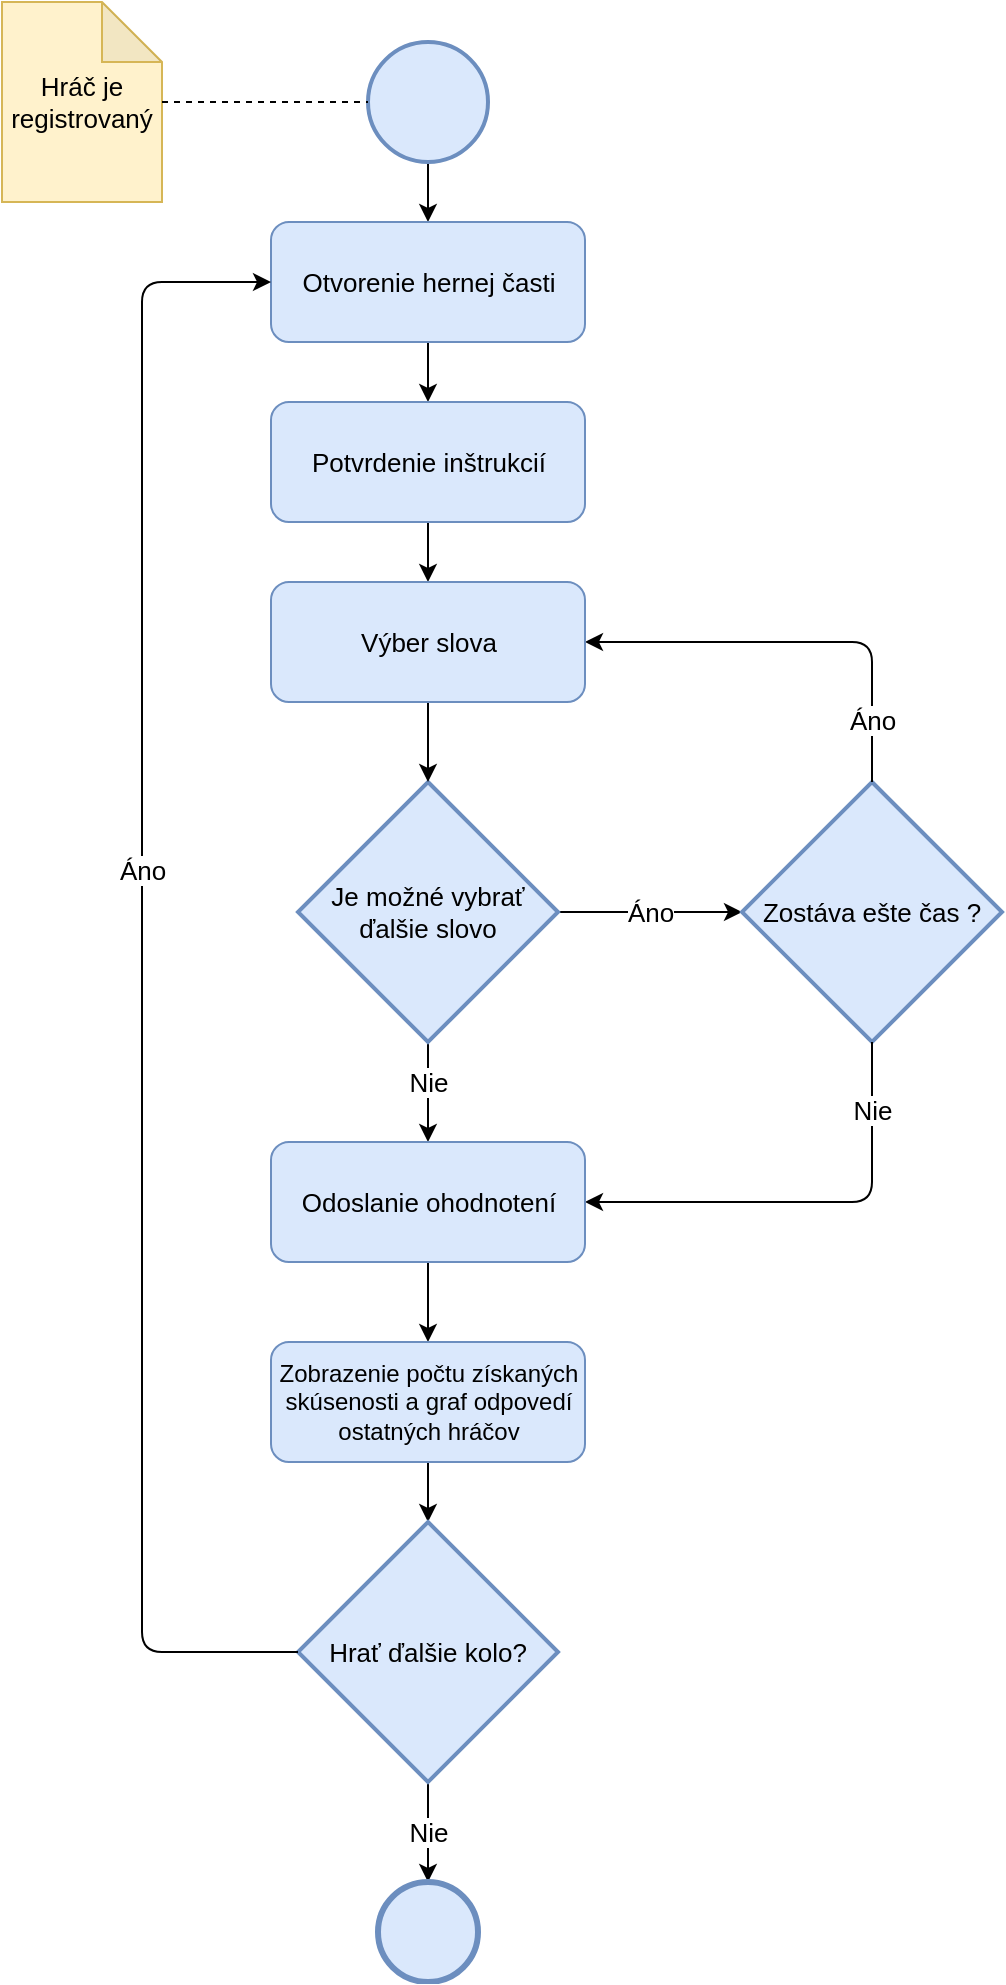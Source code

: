 <mxfile version="10.6.3" type="device"><diagram id="Ky1wgr5XXx6GRGD_ZON7" name="Page-1"><mxGraphModel dx="961" dy="549" grid="1" gridSize="10" guides="1" tooltips="1" connect="1" arrows="1" fold="1" page="1" pageScale="1" pageWidth="827" pageHeight="1169" math="0" shadow="0"><root><mxCell id="0"/><mxCell id="1" parent="0"/><mxCell id="iA7t6ZWP3N830V2kAvjz-2" value="&lt;font style=&quot;font-size: 13px; background-color: rgb(255, 242, 204);&quot;&gt;Hráč je registrovaný&lt;/font&gt;" style="shape=note;whiteSpace=wrap;html=1;backgroundOutline=1;darkOpacity=0.05;fillColor=#FFF2CC;strokeColor=#d6b656;fontSize=13;" vertex="1" parent="1"><mxGeometry x="20" y="30" width="80" height="100" as="geometry"/></mxCell><mxCell id="iA7t6ZWP3N830V2kAvjz-40" value="" style="edgeStyle=orthogonalEdgeStyle;rounded=0;orthogonalLoop=1;jettySize=auto;html=1;fontSize=13;" edge="1" parent="1" source="iA7t6ZWP3N830V2kAvjz-4" target="iA7t6ZWP3N830V2kAvjz-27"><mxGeometry relative="1" as="geometry"/></mxCell><mxCell id="iA7t6ZWP3N830V2kAvjz-4" value="" style="strokeWidth=2;html=1;shape=mxgraph.flowchart.start_2;whiteSpace=wrap;fillColor=#dae8fc;strokeColor=#6c8ebf;" vertex="1" parent="1"><mxGeometry x="203" y="50" width="60" height="60" as="geometry"/></mxCell><mxCell id="iA7t6ZWP3N830V2kAvjz-5" value="" style="endArrow=none;dashed=1;html=1;entryX=0;entryY=0.5;entryDx=0;entryDy=0;entryPerimeter=0;" edge="1" parent="1" source="iA7t6ZWP3N830V2kAvjz-2" target="iA7t6ZWP3N830V2kAvjz-4"><mxGeometry width="50" height="50" relative="1" as="geometry"><mxPoint x="20" y="200" as="sourcePoint"/><mxPoint x="70" y="150" as="targetPoint"/></mxGeometry></mxCell><mxCell id="iA7t6ZWP3N830V2kAvjz-17" value="Áno" style="edgeStyle=orthogonalEdgeStyle;rounded=0;orthogonalLoop=1;jettySize=auto;html=1;entryX=0;entryY=0.5;entryDx=0;entryDy=0;entryPerimeter=0;fontSize=13;" edge="1" parent="1" source="iA7t6ZWP3N830V2kAvjz-14" target="iA7t6ZWP3N830V2kAvjz-16"><mxGeometry relative="1" as="geometry"/></mxCell><mxCell id="iA7t6ZWP3N830V2kAvjz-22" value="Nie" style="edgeStyle=orthogonalEdgeStyle;rounded=0;orthogonalLoop=1;jettySize=auto;html=1;entryX=0.5;entryY=0;entryDx=0;entryDy=0;fontSize=13;" edge="1" parent="1" source="iA7t6ZWP3N830V2kAvjz-14" target="iA7t6ZWP3N830V2kAvjz-30"><mxGeometry x="0.191" y="-10" relative="1" as="geometry"><mxPoint x="233" y="674" as="targetPoint"/><mxPoint x="10" y="-10" as="offset"/></mxGeometry></mxCell><mxCell id="iA7t6ZWP3N830V2kAvjz-14" value="&lt;font style=&quot;font-size: 13px;&quot;&gt;Je možné vybrať ďalšie slovo&lt;/font&gt;" style="strokeWidth=2;html=1;shape=mxgraph.flowchart.decision;whiteSpace=wrap;fillColor=#dae8fc;strokeColor=#6c8ebf;fontSize=13;" vertex="1" parent="1"><mxGeometry x="168" y="420" width="130" height="130" as="geometry"/></mxCell><mxCell id="iA7t6ZWP3N830V2kAvjz-16" value="&lt;font style=&quot;font-size: 13px&quot;&gt;Zostáva ešte čas ?&lt;/font&gt;" style="strokeWidth=2;html=1;shape=mxgraph.flowchart.decision;whiteSpace=wrap;fillColor=#dae8fc;strokeColor=#6c8ebf;fontSize=13;" vertex="1" parent="1"><mxGeometry x="390" y="420" width="130" height="130" as="geometry"/></mxCell><mxCell id="iA7t6ZWP3N830V2kAvjz-19" value="" style="endArrow=classic;html=1;entryX=1;entryY=0.5;entryDx=0;entryDy=0;exitX=0.5;exitY=0;exitDx=0;exitDy=0;exitPerimeter=0;" edge="1" parent="1" source="iA7t6ZWP3N830V2kAvjz-16" target="iA7t6ZWP3N830V2kAvjz-29"><mxGeometry width="50" height="50" relative="1" as="geometry"><mxPoint x="20" y="641" as="sourcePoint"/><mxPoint x="312" y="391" as="targetPoint"/><Array as="points"><mxPoint x="455" y="350"/><mxPoint x="370" y="350"/></Array></mxGeometry></mxCell><mxCell id="iA7t6ZWP3N830V2kAvjz-20" value="Áno" style="text;html=1;resizable=0;points=[];align=center;verticalAlign=middle;labelBackgroundColor=#ffffff;fontSize=13;" vertex="1" connectable="0" parent="iA7t6ZWP3N830V2kAvjz-19"><mxGeometry x="-0.412" y="19" relative="1" as="geometry"><mxPoint x="19" y="32" as="offset"/></mxGeometry></mxCell><mxCell id="iA7t6ZWP3N830V2kAvjz-23" value="" style="endArrow=classic;html=1;entryX=1;entryY=0.5;entryDx=0;entryDy=0;exitX=0.5;exitY=1;exitDx=0;exitDy=0;exitPerimeter=0;" edge="1" parent="1" source="iA7t6ZWP3N830V2kAvjz-16" target="iA7t6ZWP3N830V2kAvjz-30"><mxGeometry width="50" height="50" relative="1" as="geometry"><mxPoint x="20" y="820" as="sourcePoint"/><mxPoint x="312" y="704" as="targetPoint"/><Array as="points"><mxPoint x="455" y="630"/></Array></mxGeometry></mxCell><mxCell id="iA7t6ZWP3N830V2kAvjz-24" value="Nie" style="text;html=1;resizable=0;points=[];align=center;verticalAlign=middle;labelBackgroundColor=#ffffff;fontSize=13;" vertex="1" connectable="0" parent="iA7t6ZWP3N830V2kAvjz-23"><mxGeometry x="-0.836" y="2" relative="1" as="geometry"><mxPoint x="-2" y="15" as="offset"/></mxGeometry></mxCell><mxCell id="iA7t6ZWP3N830V2kAvjz-41" value="" style="edgeStyle=orthogonalEdgeStyle;rounded=0;orthogonalLoop=1;jettySize=auto;html=1;fontSize=13;" edge="1" parent="1" source="iA7t6ZWP3N830V2kAvjz-27" target="iA7t6ZWP3N830V2kAvjz-28"><mxGeometry relative="1" as="geometry"/></mxCell><mxCell id="iA7t6ZWP3N830V2kAvjz-27" value="&lt;span style=&quot;font-size: 13px;&quot;&gt;Otvorenie hernej časti&lt;/span&gt;" style="rounded=1;whiteSpace=wrap;html=1;fillColor=#dae8fc;strokeColor=#6c8ebf;fontSize=13;" vertex="1" parent="1"><mxGeometry x="154.5" y="140" width="157" height="60" as="geometry"/></mxCell><mxCell id="iA7t6ZWP3N830V2kAvjz-42" value="" style="edgeStyle=orthogonalEdgeStyle;rounded=0;orthogonalLoop=1;jettySize=auto;html=1;fontSize=13;" edge="1" parent="1" source="iA7t6ZWP3N830V2kAvjz-28" target="iA7t6ZWP3N830V2kAvjz-29"><mxGeometry relative="1" as="geometry"/></mxCell><mxCell id="iA7t6ZWP3N830V2kAvjz-28" value="&lt;span style=&quot;font-size: 13px;&quot;&gt;Potvrdenie inštrukcií&lt;/span&gt;&lt;br style=&quot;font-size: 13px;&quot;&gt;" style="rounded=1;whiteSpace=wrap;html=1;fillColor=#dae8fc;strokeColor=#6c8ebf;fontSize=13;" vertex="1" parent="1"><mxGeometry x="154.5" y="230" width="157" height="60" as="geometry"/></mxCell><mxCell id="iA7t6ZWP3N830V2kAvjz-43" value="" style="edgeStyle=orthogonalEdgeStyle;rounded=0;orthogonalLoop=1;jettySize=auto;html=1;fontSize=13;" edge="1" parent="1" source="iA7t6ZWP3N830V2kAvjz-29" target="iA7t6ZWP3N830V2kAvjz-14"><mxGeometry relative="1" as="geometry"/></mxCell><mxCell id="iA7t6ZWP3N830V2kAvjz-29" value="&lt;span style=&quot;font-size: 13px;&quot;&gt;Výber slova&lt;/span&gt;&lt;br style=&quot;font-size: 13px;&quot;&gt;" style="rounded=1;whiteSpace=wrap;html=1;fillColor=#dae8fc;strokeColor=#6c8ebf;fontSize=13;" vertex="1" parent="1"><mxGeometry x="154.5" y="320" width="157" height="60" as="geometry"/></mxCell><mxCell id="iA7t6ZWP3N830V2kAvjz-33" style="edgeStyle=orthogonalEdgeStyle;rounded=0;orthogonalLoop=1;jettySize=auto;html=1;fontSize=13;entryX=0.5;entryY=0;entryDx=0;entryDy=0;" edge="1" parent="1" source="iA7t6ZWP3N830V2kAvjz-30" target="iA7t6ZWP3N830V2kAvjz-32"><mxGeometry relative="1" as="geometry"><mxPoint x="233" y="760" as="targetPoint"/></mxGeometry></mxCell><mxCell id="iA7t6ZWP3N830V2kAvjz-30" value="&lt;span style=&quot;font-size: 13px;&quot;&gt;Odoslanie ohodnotení&lt;/span&gt;&lt;br style=&quot;font-size: 13px;&quot;&gt;" style="rounded=1;whiteSpace=wrap;html=1;fillColor=#dae8fc;strokeColor=#6c8ebf;fontSize=13;" vertex="1" parent="1"><mxGeometry x="154.5" y="600" width="157" height="60" as="geometry"/></mxCell><mxCell id="iA7t6ZWP3N830V2kAvjz-35" value="" style="edgeStyle=orthogonalEdgeStyle;rounded=0;orthogonalLoop=1;jettySize=auto;html=1;fontSize=13;" edge="1" parent="1" source="iA7t6ZWP3N830V2kAvjz-32" target="iA7t6ZWP3N830V2kAvjz-34"><mxGeometry relative="1" as="geometry"/></mxCell><mxCell id="iA7t6ZWP3N830V2kAvjz-32" value="&lt;span style=&quot;font-size: 12px;&quot;&gt;Zobrazenie počtu získaných skúsenosti a graf odpovedí ostatných hráčov&lt;/span&gt;&lt;br style=&quot;font-size: 12px;&quot;&gt;" style="rounded=1;whiteSpace=wrap;html=1;fillColor=#dae8fc;strokeColor=#6c8ebf;fontSize=12;" vertex="1" parent="1"><mxGeometry x="154.5" y="700" width="157" height="60" as="geometry"/></mxCell><mxCell id="iA7t6ZWP3N830V2kAvjz-39" value="Nie" style="edgeStyle=orthogonalEdgeStyle;rounded=0;orthogonalLoop=1;jettySize=auto;html=1;fontSize=13;entryX=0.5;entryY=0;entryDx=0;entryDy=0;" edge="1" parent="1" source="iA7t6ZWP3N830V2kAvjz-34" target="iA7t6ZWP3N830V2kAvjz-37"><mxGeometry x="-0.001" relative="1" as="geometry"><mxPoint x="233" y="950" as="targetPoint"/><mxPoint as="offset"/></mxGeometry></mxCell><mxCell id="iA7t6ZWP3N830V2kAvjz-34" value="&lt;font style=&quot;font-size: 13px&quot;&gt;Hrať &lt;font style=&quot;font-size: 13px&quot;&gt;ďalšie &lt;/font&gt;kolo?&lt;/font&gt;" style="strokeWidth=2;html=1;shape=mxgraph.flowchart.decision;whiteSpace=wrap;fillColor=#dae8fc;strokeColor=#6c8ebf;" vertex="1" parent="1"><mxGeometry x="168" y="790" width="130" height="130" as="geometry"/></mxCell><mxCell id="iA7t6ZWP3N830V2kAvjz-36" value="Áno" style="endArrow=classic;html=1;fontSize=13;entryX=0;entryY=0.5;entryDx=0;entryDy=0;exitX=0;exitY=0.5;exitDx=0;exitDy=0;exitPerimeter=0;" edge="1" parent="1" source="iA7t6ZWP3N830V2kAvjz-34" target="iA7t6ZWP3N830V2kAvjz-27"><mxGeometry x="0.133" width="50" height="50" relative="1" as="geometry"><mxPoint x="20" y="1060" as="sourcePoint"/><mxPoint x="90" y="470" as="targetPoint"/><Array as="points"><mxPoint x="90" y="855"/><mxPoint x="90" y="170"/></Array><mxPoint as="offset"/></mxGeometry></mxCell><mxCell id="iA7t6ZWP3N830V2kAvjz-37" value="" style="shape=mxgraph.bpmn.shape;html=1;verticalLabelPosition=bottom;labelBackgroundColor=#ffffff;verticalAlign=top;align=center;perimeter=ellipsePerimeter;outlineConnect=0;outline=end;symbol=general;fillColor=#dae8fc;fontSize=13;strokeColor=#6c8ebf;" vertex="1" parent="1"><mxGeometry x="208" y="970" width="50" height="50" as="geometry"/></mxCell></root></mxGraphModel></diagram></mxfile>